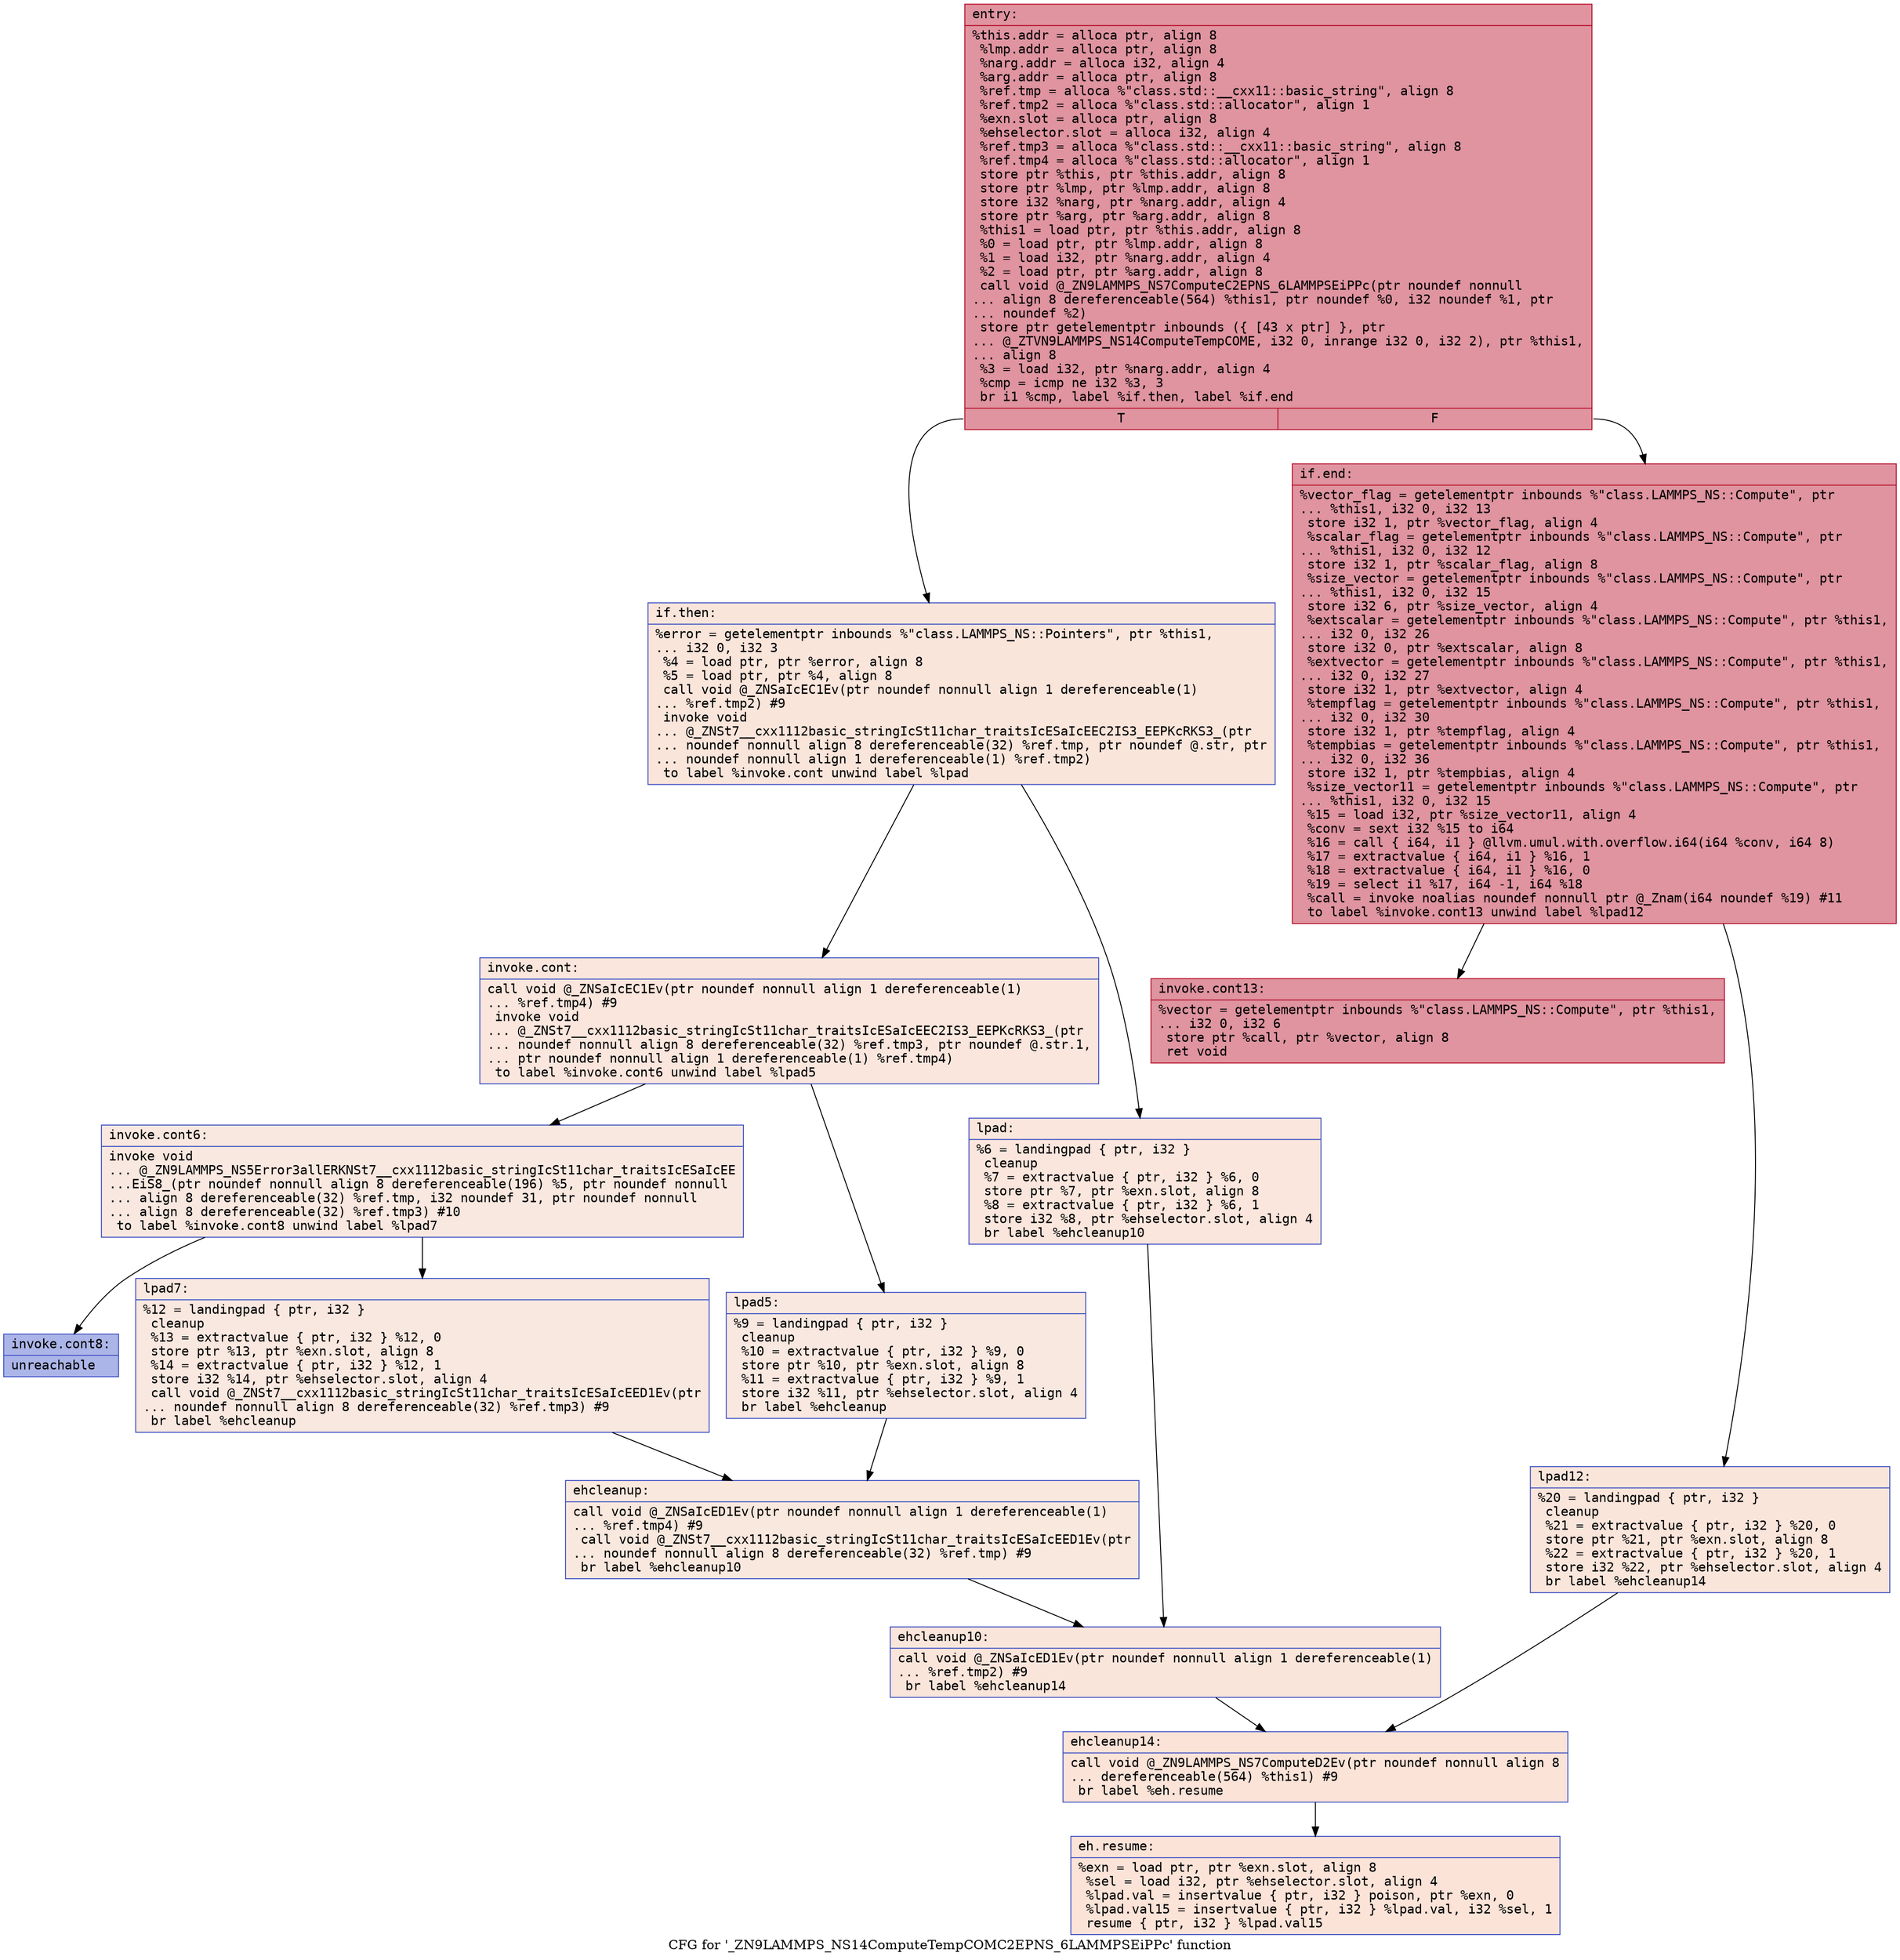 digraph "CFG for '_ZN9LAMMPS_NS14ComputeTempCOMC2EPNS_6LAMMPSEiPPc' function" {
	label="CFG for '_ZN9LAMMPS_NS14ComputeTempCOMC2EPNS_6LAMMPSEiPPc' function";

	Node0x56526c4593d0 [shape=record,color="#b70d28ff", style=filled, fillcolor="#b70d2870" fontname="Courier",label="{entry:\l|  %this.addr = alloca ptr, align 8\l  %lmp.addr = alloca ptr, align 8\l  %narg.addr = alloca i32, align 4\l  %arg.addr = alloca ptr, align 8\l  %ref.tmp = alloca %\"class.std::__cxx11::basic_string\", align 8\l  %ref.tmp2 = alloca %\"class.std::allocator\", align 1\l  %exn.slot = alloca ptr, align 8\l  %ehselector.slot = alloca i32, align 4\l  %ref.tmp3 = alloca %\"class.std::__cxx11::basic_string\", align 8\l  %ref.tmp4 = alloca %\"class.std::allocator\", align 1\l  store ptr %this, ptr %this.addr, align 8\l  store ptr %lmp, ptr %lmp.addr, align 8\l  store i32 %narg, ptr %narg.addr, align 4\l  store ptr %arg, ptr %arg.addr, align 8\l  %this1 = load ptr, ptr %this.addr, align 8\l  %0 = load ptr, ptr %lmp.addr, align 8\l  %1 = load i32, ptr %narg.addr, align 4\l  %2 = load ptr, ptr %arg.addr, align 8\l  call void @_ZN9LAMMPS_NS7ComputeC2EPNS_6LAMMPSEiPPc(ptr noundef nonnull\l... align 8 dereferenceable(564) %this1, ptr noundef %0, i32 noundef %1, ptr\l... noundef %2)\l  store ptr getelementptr inbounds (\{ [43 x ptr] \}, ptr\l... @_ZTVN9LAMMPS_NS14ComputeTempCOME, i32 0, inrange i32 0, i32 2), ptr %this1,\l... align 8\l  %3 = load i32, ptr %narg.addr, align 4\l  %cmp = icmp ne i32 %3, 3\l  br i1 %cmp, label %if.then, label %if.end\l|{<s0>T|<s1>F}}"];
	Node0x56526c4593d0:s0 -> Node0x56526c45b210[tooltip="entry -> if.then\nProbability 0.00%" ];
	Node0x56526c4593d0:s1 -> Node0x56526c45b2c0[tooltip="entry -> if.end\nProbability 100.00%" ];
	Node0x56526c45b210 [shape=record,color="#3d50c3ff", style=filled, fillcolor="#f4c5ad70" fontname="Courier",label="{if.then:\l|  %error = getelementptr inbounds %\"class.LAMMPS_NS::Pointers\", ptr %this1,\l... i32 0, i32 3\l  %4 = load ptr, ptr %error, align 8\l  %5 = load ptr, ptr %4, align 8\l  call void @_ZNSaIcEC1Ev(ptr noundef nonnull align 1 dereferenceable(1)\l... %ref.tmp2) #9\l  invoke void\l... @_ZNSt7__cxx1112basic_stringIcSt11char_traitsIcESaIcEEC2IS3_EEPKcRKS3_(ptr\l... noundef nonnull align 8 dereferenceable(32) %ref.tmp, ptr noundef @.str, ptr\l... noundef nonnull align 1 dereferenceable(1) %ref.tmp2)\l          to label %invoke.cont unwind label %lpad\l}"];
	Node0x56526c45b210 -> Node0x56526c45b8e0[tooltip="if.then -> invoke.cont\nProbability 50.00%" ];
	Node0x56526c45b210 -> Node0x56526c45b9c0[tooltip="if.then -> lpad\nProbability 50.00%" ];
	Node0x56526c45b8e0 [shape=record,color="#3d50c3ff", style=filled, fillcolor="#f3c7b170" fontname="Courier",label="{invoke.cont:\l|  call void @_ZNSaIcEC1Ev(ptr noundef nonnull align 1 dereferenceable(1)\l... %ref.tmp4) #9\l  invoke void\l... @_ZNSt7__cxx1112basic_stringIcSt11char_traitsIcESaIcEEC2IS3_EEPKcRKS3_(ptr\l... noundef nonnull align 8 dereferenceable(32) %ref.tmp3, ptr noundef @.str.1,\l... ptr noundef nonnull align 1 dereferenceable(1) %ref.tmp4)\l          to label %invoke.cont6 unwind label %lpad5\l}"];
	Node0x56526c45b8e0 -> Node0x56526c45bd50[tooltip="invoke.cont -> invoke.cont6\nProbability 50.00%" ];
	Node0x56526c45b8e0 -> Node0x56526c45bda0[tooltip="invoke.cont -> lpad5\nProbability 50.00%" ];
	Node0x56526c45bd50 [shape=record,color="#3d50c3ff", style=filled, fillcolor="#f1ccb870" fontname="Courier",label="{invoke.cont6:\l|  invoke void\l... @_ZN9LAMMPS_NS5Error3allERKNSt7__cxx1112basic_stringIcSt11char_traitsIcESaIcEE\l...EiS8_(ptr noundef nonnull align 8 dereferenceable(196) %5, ptr noundef nonnull\l... align 8 dereferenceable(32) %ref.tmp, i32 noundef 31, ptr noundef nonnull\l... align 8 dereferenceable(32) %ref.tmp3) #10\l          to label %invoke.cont8 unwind label %lpad7\l}"];
	Node0x56526c45bd50 -> Node0x56526c45bd00[tooltip="invoke.cont6 -> invoke.cont8\nProbability 0.00%" ];
	Node0x56526c45bd50 -> Node0x56526c45c320[tooltip="invoke.cont6 -> lpad7\nProbability 100.00%" ];
	Node0x56526c45bd00 [shape=record,color="#3d50c3ff", style=filled, fillcolor="#4358cb70" fontname="Courier",label="{invoke.cont8:\l|  unreachable\l}"];
	Node0x56526c45b9c0 [shape=record,color="#3d50c3ff", style=filled, fillcolor="#f3c7b170" fontname="Courier",label="{lpad:\l|  %6 = landingpad \{ ptr, i32 \}\l          cleanup\l  %7 = extractvalue \{ ptr, i32 \} %6, 0\l  store ptr %7, ptr %exn.slot, align 8\l  %8 = extractvalue \{ ptr, i32 \} %6, 1\l  store i32 %8, ptr %ehselector.slot, align 4\l  br label %ehcleanup10\l}"];
	Node0x56526c45b9c0 -> Node0x56526c45c9c0[tooltip="lpad -> ehcleanup10\nProbability 100.00%" ];
	Node0x56526c45bda0 [shape=record,color="#3d50c3ff", style=filled, fillcolor="#f1ccb870" fontname="Courier",label="{lpad5:\l|  %9 = landingpad \{ ptr, i32 \}\l          cleanup\l  %10 = extractvalue \{ ptr, i32 \} %9, 0\l  store ptr %10, ptr %exn.slot, align 8\l  %11 = extractvalue \{ ptr, i32 \} %9, 1\l  store i32 %11, ptr %ehselector.slot, align 4\l  br label %ehcleanup\l}"];
	Node0x56526c45bda0 -> Node0x56526c45cd10[tooltip="lpad5 -> ehcleanup\nProbability 100.00%" ];
	Node0x56526c45c320 [shape=record,color="#3d50c3ff", style=filled, fillcolor="#f1ccb870" fontname="Courier",label="{lpad7:\l|  %12 = landingpad \{ ptr, i32 \}\l          cleanup\l  %13 = extractvalue \{ ptr, i32 \} %12, 0\l  store ptr %13, ptr %exn.slot, align 8\l  %14 = extractvalue \{ ptr, i32 \} %12, 1\l  store i32 %14, ptr %ehselector.slot, align 4\l  call void @_ZNSt7__cxx1112basic_stringIcSt11char_traitsIcESaIcEED1Ev(ptr\l... noundef nonnull align 8 dereferenceable(32) %ref.tmp3) #9\l  br label %ehcleanup\l}"];
	Node0x56526c45c320 -> Node0x56526c45cd10[tooltip="lpad7 -> ehcleanup\nProbability 100.00%" ];
	Node0x56526c45cd10 [shape=record,color="#3d50c3ff", style=filled, fillcolor="#f2cab570" fontname="Courier",label="{ehcleanup:\l|  call void @_ZNSaIcED1Ev(ptr noundef nonnull align 1 dereferenceable(1)\l... %ref.tmp4) #9\l  call void @_ZNSt7__cxx1112basic_stringIcSt11char_traitsIcESaIcEED1Ev(ptr\l... noundef nonnull align 8 dereferenceable(32) %ref.tmp) #9\l  br label %ehcleanup10\l}"];
	Node0x56526c45cd10 -> Node0x56526c45c9c0[tooltip="ehcleanup -> ehcleanup10\nProbability 100.00%" ];
	Node0x56526c45c9c0 [shape=record,color="#3d50c3ff", style=filled, fillcolor="#f4c5ad70" fontname="Courier",label="{ehcleanup10:\l|  call void @_ZNSaIcED1Ev(ptr noundef nonnull align 1 dereferenceable(1)\l... %ref.tmp2) #9\l  br label %ehcleanup14\l}"];
	Node0x56526c45c9c0 -> Node0x56526c45d770[tooltip="ehcleanup10 -> ehcleanup14\nProbability 100.00%" ];
	Node0x56526c45b2c0 [shape=record,color="#b70d28ff", style=filled, fillcolor="#b70d2870" fontname="Courier",label="{if.end:\l|  %vector_flag = getelementptr inbounds %\"class.LAMMPS_NS::Compute\", ptr\l... %this1, i32 0, i32 13\l  store i32 1, ptr %vector_flag, align 4\l  %scalar_flag = getelementptr inbounds %\"class.LAMMPS_NS::Compute\", ptr\l... %this1, i32 0, i32 12\l  store i32 1, ptr %scalar_flag, align 8\l  %size_vector = getelementptr inbounds %\"class.LAMMPS_NS::Compute\", ptr\l... %this1, i32 0, i32 15\l  store i32 6, ptr %size_vector, align 4\l  %extscalar = getelementptr inbounds %\"class.LAMMPS_NS::Compute\", ptr %this1,\l... i32 0, i32 26\l  store i32 0, ptr %extscalar, align 8\l  %extvector = getelementptr inbounds %\"class.LAMMPS_NS::Compute\", ptr %this1,\l... i32 0, i32 27\l  store i32 1, ptr %extvector, align 4\l  %tempflag = getelementptr inbounds %\"class.LAMMPS_NS::Compute\", ptr %this1,\l... i32 0, i32 30\l  store i32 1, ptr %tempflag, align 4\l  %tempbias = getelementptr inbounds %\"class.LAMMPS_NS::Compute\", ptr %this1,\l... i32 0, i32 36\l  store i32 1, ptr %tempbias, align 4\l  %size_vector11 = getelementptr inbounds %\"class.LAMMPS_NS::Compute\", ptr\l... %this1, i32 0, i32 15\l  %15 = load i32, ptr %size_vector11, align 4\l  %conv = sext i32 %15 to i64\l  %16 = call \{ i64, i1 \} @llvm.umul.with.overflow.i64(i64 %conv, i64 8)\l  %17 = extractvalue \{ i64, i1 \} %16, 1\l  %18 = extractvalue \{ i64, i1 \} %16, 0\l  %19 = select i1 %17, i64 -1, i64 %18\l  %call = invoke noalias noundef nonnull ptr @_Znam(i64 noundef %19) #11\l          to label %invoke.cont13 unwind label %lpad12\l}"];
	Node0x56526c45b2c0 -> Node0x56526c45f2c0[tooltip="if.end -> invoke.cont13\nProbability 100.00%" ];
	Node0x56526c45b2c0 -> Node0x56526c45f3a0[tooltip="if.end -> lpad12\nProbability 0.00%" ];
	Node0x56526c45f2c0 [shape=record,color="#b70d28ff", style=filled, fillcolor="#b70d2870" fontname="Courier",label="{invoke.cont13:\l|  %vector = getelementptr inbounds %\"class.LAMMPS_NS::Compute\", ptr %this1,\l... i32 0, i32 6\l  store ptr %call, ptr %vector, align 8\l  ret void\l}"];
	Node0x56526c45f3a0 [shape=record,color="#3d50c3ff", style=filled, fillcolor="#f4c5ad70" fontname="Courier",label="{lpad12:\l|  %20 = landingpad \{ ptr, i32 \}\l          cleanup\l  %21 = extractvalue \{ ptr, i32 \} %20, 0\l  store ptr %21, ptr %exn.slot, align 8\l  %22 = extractvalue \{ ptr, i32 \} %20, 1\l  store i32 %22, ptr %ehselector.slot, align 4\l  br label %ehcleanup14\l}"];
	Node0x56526c45f3a0 -> Node0x56526c45d770[tooltip="lpad12 -> ehcleanup14\nProbability 100.00%" ];
	Node0x56526c45d770 [shape=record,color="#3d50c3ff", style=filled, fillcolor="#f6bfa670" fontname="Courier",label="{ehcleanup14:\l|  call void @_ZN9LAMMPS_NS7ComputeD2Ev(ptr noundef nonnull align 8\l... dereferenceable(564) %this1) #9\l  br label %eh.resume\l}"];
	Node0x56526c45d770 -> Node0x56526c45fcd0[tooltip="ehcleanup14 -> eh.resume\nProbability 100.00%" ];
	Node0x56526c45fcd0 [shape=record,color="#3d50c3ff", style=filled, fillcolor="#f6bfa670" fontname="Courier",label="{eh.resume:\l|  %exn = load ptr, ptr %exn.slot, align 8\l  %sel = load i32, ptr %ehselector.slot, align 4\l  %lpad.val = insertvalue \{ ptr, i32 \} poison, ptr %exn, 0\l  %lpad.val15 = insertvalue \{ ptr, i32 \} %lpad.val, i32 %sel, 1\l  resume \{ ptr, i32 \} %lpad.val15\l}"];
}
